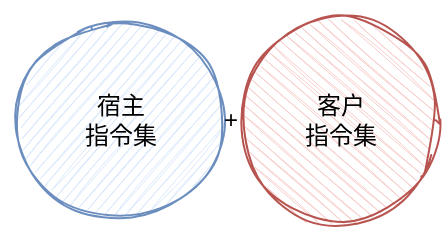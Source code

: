 <?xml version="1.0"?>
<mxfile version="18.1.3">
  <diagram id="EjLPqHsa3jpSlwRIpOHd" name="Page-1">
    <mxGraphModel dx="2" dy="1" grid="1" gridSize="10" guides="1" tooltips="1" connect="1" arrows="1" fold="1" page="1" pageScale="1" pageWidth="850" pageHeight="1100" math="0" shadow="0">
      <root>
        <mxCell id="0"/>
        <mxCell id="1" parent="0"/>
        <mxCell id="q_Ejc5cEp-upuQ-JUQlb-1" value="" style="endArrow=none;html=1;rounded=0;strokeColor=none;" parent="1" edge="1">
          <mxGeometry width="50" height="50" relative="1" as="geometry">
            <mxPoint x="50" y="170" as="sourcePoint"/>
            <mxPoint x="220" y="50" as="targetPoint"/>
          </mxGeometry>
        </mxCell>
        <mxCell id="sze24is-KOGm4ZzRrVsH-1" value="" style="ellipse;whiteSpace=wrap;html=1;aspect=fixed;fillColor=#dae8fc;strokeColor=#6c8ebf;sketch=1;" parent="1" vertex="1">
          <mxGeometry x="60" y="60" width="100" height="100" as="geometry"/>
        </mxCell>
        <mxCell id="sze24is-KOGm4ZzRrVsH-2" value="" style="ellipse;whiteSpace=wrap;html=1;aspect=fixed;fillColor=#f8cecc;strokeColor=#b85450;sketch=1;rotation=90;" parent="1" vertex="1">
          <mxGeometry x="170" y="60" width="100" height="100" as="geometry"/>
        </mxCell>
        <mxCell id="sze24is-KOGm4ZzRrVsH-3" value="&lt;span style=&quot;&quot;&gt;&#x5BA2;&#x6237;&lt;br&gt;&#x6307;&#x4EE4;&#x96C6;&lt;/span&gt;" style="text;html=1;align=center;verticalAlign=middle;resizable=0;points=[];autosize=1;strokeColor=none;fillColor=none;" parent="1" vertex="1">
          <mxGeometry x="195" y="95" width="50" height="30" as="geometry"/>
        </mxCell>
        <mxCell id="sze24is-KOGm4ZzRrVsH-4" value="&lt;span style=&quot;&quot;&gt;&#x5BBF;&#x4E3B;&lt;br&gt;&#x6307;&#x4EE4;&#x96C6;&lt;/span&gt;" style="text;html=1;align=center;verticalAlign=middle;resizable=0;points=[];autosize=1;strokeColor=none;fillColor=none;" parent="1" vertex="1">
          <mxGeometry x="85" y="95" width="50" height="30" as="geometry"/>
        </mxCell>
        <mxCell id="q_Ejc5cEp-upuQ-JUQlb-2" value="+" style="text;html=1;align=center;verticalAlign=middle;resizable=0;points=[];autosize=1;strokeColor=none;fillColor=none;" parent="1" vertex="1">
          <mxGeometry x="155" y="100" width="20" height="20" as="geometry"/>
        </mxCell>
      </root>
    </mxGraphModel>
  </diagram>
</mxfile>

